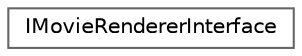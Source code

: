 digraph "Graphical Class Hierarchy"
{
 // INTERACTIVE_SVG=YES
 // LATEX_PDF_SIZE
  bgcolor="transparent";
  edge [fontname=Helvetica,fontsize=10,labelfontname=Helvetica,labelfontsize=10];
  node [fontname=Helvetica,fontsize=10,shape=box,height=0.2,width=0.4];
  rankdir="LR";
  Node0 [id="Node000000",label="IMovieRendererInterface",height=0.2,width=0.4,color="grey40", fillcolor="white", style="filled",URL="$da/d12/classIMovieRendererInterface.html",tooltip=" "];
}
